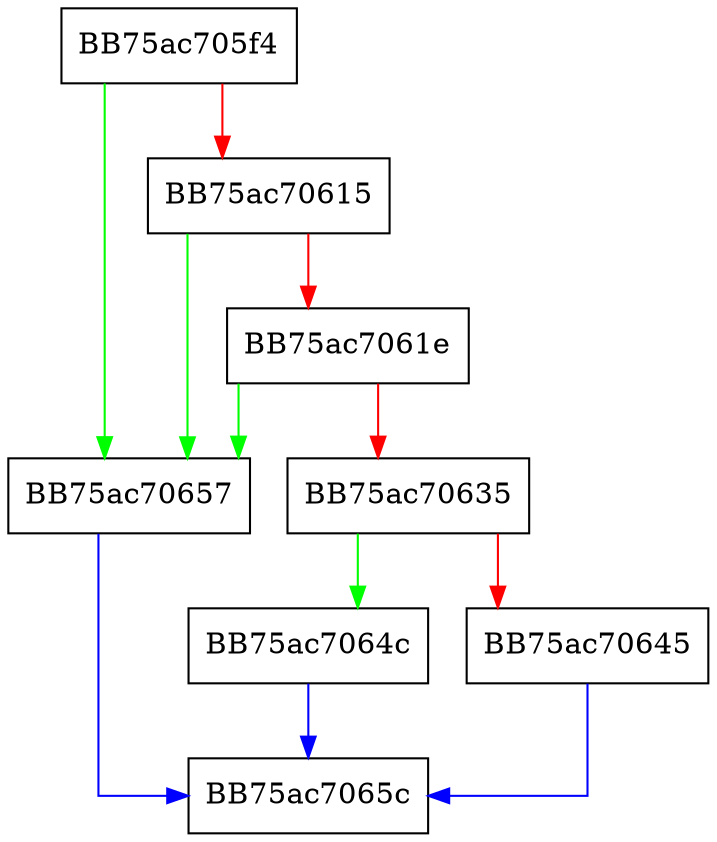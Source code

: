 digraph SeekHelper {
  node [shape="box"];
  graph [splines=ortho];
  BB75ac705f4 -> BB75ac70657 [color="green"];
  BB75ac705f4 -> BB75ac70615 [color="red"];
  BB75ac70615 -> BB75ac70657 [color="green"];
  BB75ac70615 -> BB75ac7061e [color="red"];
  BB75ac7061e -> BB75ac70657 [color="green"];
  BB75ac7061e -> BB75ac70635 [color="red"];
  BB75ac70635 -> BB75ac7064c [color="green"];
  BB75ac70635 -> BB75ac70645 [color="red"];
  BB75ac70645 -> BB75ac7065c [color="blue"];
  BB75ac7064c -> BB75ac7065c [color="blue"];
  BB75ac70657 -> BB75ac7065c [color="blue"];
}